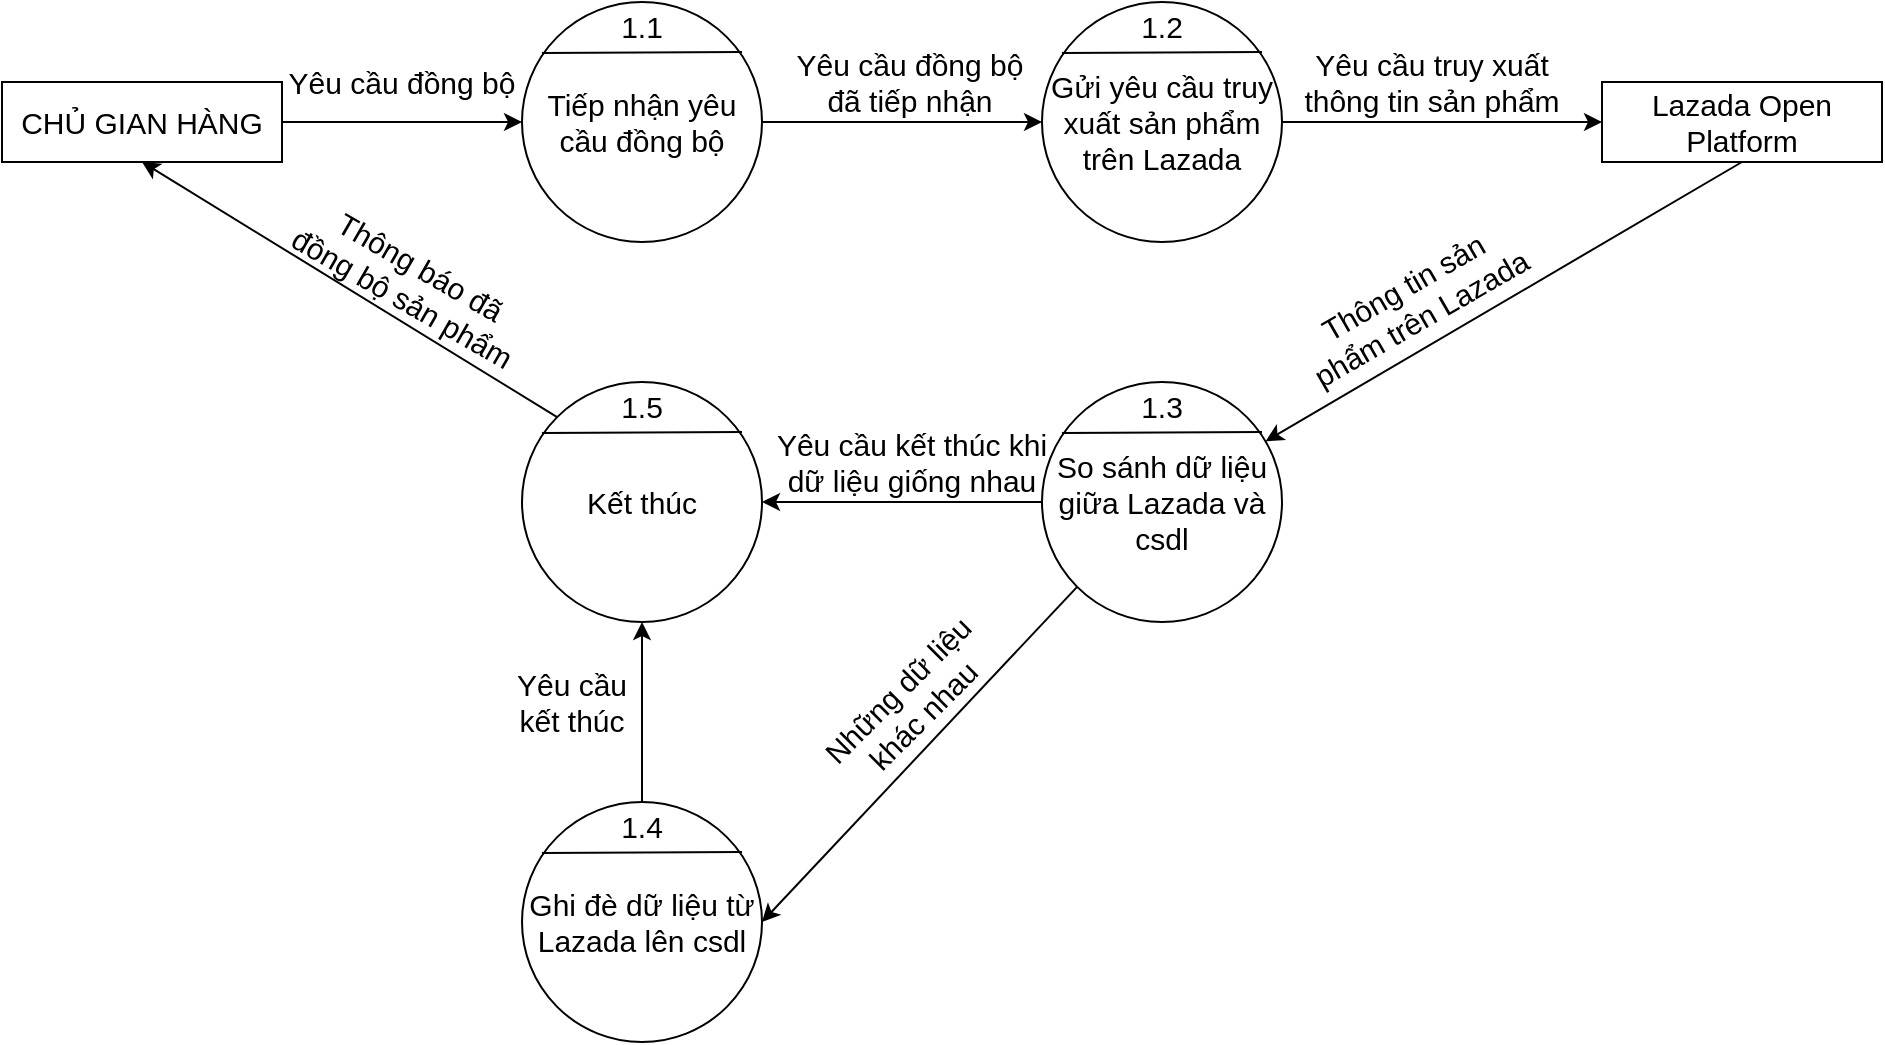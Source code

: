 <mxfile version="13.8.9-1" type="google"><diagram id="TbCR1k7F35n_21iwceaM" name="Page-1"><mxGraphModel dx="782" dy="469" grid="1" gridSize="10" guides="1" tooltips="1" connect="1" arrows="1" fold="1" page="1" pageScale="1" pageWidth="1169" pageHeight="827" math="0" shadow="0"><root><mxCell id="0"/><mxCell id="1" parent="0"/><mxCell id="3JGxLAAZG1o5Y884KUQa-1" value="CHỦ GIAN HÀNG" style="rounded=0;whiteSpace=wrap;html=1;fontSize=15;" vertex="1" parent="1"><mxGeometry x="80" y="80" width="140" height="40" as="geometry"/></mxCell><mxCell id="3JGxLAAZG1o5Y884KUQa-2" value="Tiếp nhận yêu cầu đồng bộ" style="ellipse;whiteSpace=wrap;html=1;aspect=fixed;fontSize=15;" vertex="1" parent="1"><mxGeometry x="340" y="40" width="120" height="120" as="geometry"/></mxCell><mxCell id="3JGxLAAZG1o5Y884KUQa-3" value="" style="endArrow=none;html=1;exitX=0.083;exitY=0.213;exitDx=0;exitDy=0;exitPerimeter=0;fontSize=15;" edge="1" parent="1" source="3JGxLAAZG1o5Y884KUQa-2"><mxGeometry width="50" height="50" relative="1" as="geometry"><mxPoint x="357.574" y="65.574" as="sourcePoint"/><mxPoint x="450" y="65" as="targetPoint"/></mxGeometry></mxCell><mxCell id="3JGxLAAZG1o5Y884KUQa-4" value="1.1" style="text;html=1;strokeColor=none;fillColor=none;align=center;verticalAlign=middle;whiteSpace=wrap;rounded=0;fontSize=15;" vertex="1" parent="1"><mxGeometry x="380" y="42" width="40" height="20" as="geometry"/></mxCell><mxCell id="3JGxLAAZG1o5Y884KUQa-5" value="" style="endArrow=classic;html=1;exitX=1;exitY=0.5;exitDx=0;exitDy=0;entryX=0;entryY=0.5;entryDx=0;entryDy=0;fontSize=15;" edge="1" parent="1" source="3JGxLAAZG1o5Y884KUQa-1" target="3JGxLAAZG1o5Y884KUQa-2"><mxGeometry width="50" height="50" relative="1" as="geometry"><mxPoint x="340" y="50" as="sourcePoint"/><mxPoint x="390" as="targetPoint"/></mxGeometry></mxCell><mxCell id="3JGxLAAZG1o5Y884KUQa-6" value="Yêu cầu đồng bộ" style="text;html=1;strokeColor=none;fillColor=none;align=center;verticalAlign=middle;whiteSpace=wrap;rounded=0;fontSize=15;" vertex="1" parent="1"><mxGeometry x="220" y="70" width="120" height="20" as="geometry"/></mxCell><mxCell id="3JGxLAAZG1o5Y884KUQa-7" value="Gửi yêu cầu truy xuất sản phẩm trên Lazada" style="ellipse;whiteSpace=wrap;html=1;aspect=fixed;fontSize=15;" vertex="1" parent="1"><mxGeometry x="600" y="40" width="120" height="120" as="geometry"/></mxCell><mxCell id="3JGxLAAZG1o5Y884KUQa-8" value="" style="endArrow=none;html=1;exitX=0.083;exitY=0.213;exitDx=0;exitDy=0;exitPerimeter=0;fontSize=15;" edge="1" parent="1" source="3JGxLAAZG1o5Y884KUQa-7"><mxGeometry width="50" height="50" relative="1" as="geometry"><mxPoint x="617.574" y="65.574" as="sourcePoint"/><mxPoint x="710" y="65" as="targetPoint"/></mxGeometry></mxCell><mxCell id="3JGxLAAZG1o5Y884KUQa-9" value="1.2" style="text;html=1;strokeColor=none;fillColor=none;align=center;verticalAlign=middle;whiteSpace=wrap;rounded=0;fontSize=15;" vertex="1" parent="1"><mxGeometry x="640" y="42" width="40" height="20" as="geometry"/></mxCell><mxCell id="3JGxLAAZG1o5Y884KUQa-10" value="" style="endArrow=classic;html=1;fontSize=15;exitX=1;exitY=0.5;exitDx=0;exitDy=0;entryX=0;entryY=0.5;entryDx=0;entryDy=0;" edge="1" parent="1" source="3JGxLAAZG1o5Y884KUQa-2" target="3JGxLAAZG1o5Y884KUQa-7"><mxGeometry width="50" height="50" relative="1" as="geometry"><mxPoint x="340" y="210" as="sourcePoint"/><mxPoint x="390" y="160" as="targetPoint"/></mxGeometry></mxCell><mxCell id="3JGxLAAZG1o5Y884KUQa-11" value="Yêu cầu đồng bộ đã tiếp nhận" style="text;html=1;strokeColor=none;fillColor=none;align=center;verticalAlign=middle;whiteSpace=wrap;rounded=0;fontSize=15;" vertex="1" parent="1"><mxGeometry x="474" y="70" width="120" height="20" as="geometry"/></mxCell><mxCell id="3JGxLAAZG1o5Y884KUQa-12" value="Lazada Open Platform" style="rounded=0;whiteSpace=wrap;html=1;fontSize=15;" vertex="1" parent="1"><mxGeometry x="880" y="80" width="140" height="40" as="geometry"/></mxCell><mxCell id="3JGxLAAZG1o5Y884KUQa-13" value="" style="endArrow=classic;html=1;fontSize=15;exitX=1;exitY=0.5;exitDx=0;exitDy=0;entryX=0;entryY=0.5;entryDx=0;entryDy=0;" edge="1" parent="1" source="3JGxLAAZG1o5Y884KUQa-7" target="3JGxLAAZG1o5Y884KUQa-12"><mxGeometry width="50" height="50" relative="1" as="geometry"><mxPoint x="460" y="200" as="sourcePoint"/><mxPoint x="510" y="150" as="targetPoint"/></mxGeometry></mxCell><mxCell id="3JGxLAAZG1o5Y884KUQa-14" value="Yêu cầu truy xuất thông tin sản phẩm" style="text;html=1;strokeColor=none;fillColor=none;align=center;verticalAlign=middle;whiteSpace=wrap;rounded=0;fontSize=15;rotation=0;" vertex="1" parent="1"><mxGeometry x="730" y="70" width="130" height="20" as="geometry"/></mxCell><mxCell id="3JGxLAAZG1o5Y884KUQa-15" value="So sánh dữ liệu giữa Lazada và csdl" style="ellipse;whiteSpace=wrap;html=1;aspect=fixed;fontSize=15;" vertex="1" parent="1"><mxGeometry x="600" y="230" width="120" height="120" as="geometry"/></mxCell><mxCell id="3JGxLAAZG1o5Y884KUQa-16" value="" style="endArrow=none;html=1;exitX=0.083;exitY=0.213;exitDx=0;exitDy=0;exitPerimeter=0;fontSize=15;" edge="1" parent="1" source="3JGxLAAZG1o5Y884KUQa-15"><mxGeometry width="50" height="50" relative="1" as="geometry"><mxPoint x="617.574" y="255.574" as="sourcePoint"/><mxPoint x="710" y="255" as="targetPoint"/></mxGeometry></mxCell><mxCell id="3JGxLAAZG1o5Y884KUQa-17" value="1.3" style="text;html=1;strokeColor=none;fillColor=none;align=center;verticalAlign=middle;whiteSpace=wrap;rounded=0;fontSize=15;" vertex="1" parent="1"><mxGeometry x="640" y="232" width="40" height="20" as="geometry"/></mxCell><mxCell id="3JGxLAAZG1o5Y884KUQa-18" value="" style="endArrow=classic;html=1;fontSize=15;exitX=0.5;exitY=1;exitDx=0;exitDy=0;" edge="1" parent="1" source="3JGxLAAZG1o5Y884KUQa-12" target="3JGxLAAZG1o5Y884KUQa-15"><mxGeometry width="50" height="50" relative="1" as="geometry"><mxPoint x="460" y="410" as="sourcePoint"/><mxPoint x="510" y="360" as="targetPoint"/></mxGeometry></mxCell><mxCell id="3JGxLAAZG1o5Y884KUQa-19" value="Thông tin sản phẩm trên Lazada" style="text;html=1;strokeColor=none;fillColor=none;align=center;verticalAlign=middle;whiteSpace=wrap;rounded=0;fontSize=15;rotation=-30;" vertex="1" parent="1"><mxGeometry x="720" y="180" width="130" height="20" as="geometry"/></mxCell><mxCell id="3JGxLAAZG1o5Y884KUQa-22" value="Ghi đè dữ liệu từ Lazada lên csdl" style="ellipse;whiteSpace=wrap;html=1;aspect=fixed;fontSize=15;" vertex="1" parent="1"><mxGeometry x="340" y="440" width="120" height="120" as="geometry"/></mxCell><mxCell id="3JGxLAAZG1o5Y884KUQa-23" value="" style="endArrow=none;html=1;exitX=0.083;exitY=0.213;exitDx=0;exitDy=0;exitPerimeter=0;fontSize=15;" edge="1" parent="1" source="3JGxLAAZG1o5Y884KUQa-22"><mxGeometry width="50" height="50" relative="1" as="geometry"><mxPoint x="357.574" y="465.574" as="sourcePoint"/><mxPoint x="450" y="465" as="targetPoint"/></mxGeometry></mxCell><mxCell id="3JGxLAAZG1o5Y884KUQa-24" value="1.4" style="text;html=1;strokeColor=none;fillColor=none;align=center;verticalAlign=middle;whiteSpace=wrap;rounded=0;fontSize=15;" vertex="1" parent="1"><mxGeometry x="380" y="442" width="40" height="20" as="geometry"/></mxCell><mxCell id="3JGxLAAZG1o5Y884KUQa-25" value="Kết thúc" style="ellipse;whiteSpace=wrap;html=1;aspect=fixed;fontSize=15;" vertex="1" parent="1"><mxGeometry x="340" y="230" width="120" height="120" as="geometry"/></mxCell><mxCell id="3JGxLAAZG1o5Y884KUQa-26" value="" style="endArrow=none;html=1;exitX=0.083;exitY=0.213;exitDx=0;exitDy=0;exitPerimeter=0;fontSize=15;" edge="1" parent="1" source="3JGxLAAZG1o5Y884KUQa-25"><mxGeometry width="50" height="50" relative="1" as="geometry"><mxPoint x="357.574" y="255.574" as="sourcePoint"/><mxPoint x="450" y="255" as="targetPoint"/></mxGeometry></mxCell><mxCell id="3JGxLAAZG1o5Y884KUQa-27" value="1.5" style="text;html=1;strokeColor=none;fillColor=none;align=center;verticalAlign=middle;whiteSpace=wrap;rounded=0;fontSize=15;" vertex="1" parent="1"><mxGeometry x="380" y="232" width="40" height="20" as="geometry"/></mxCell><mxCell id="3JGxLAAZG1o5Y884KUQa-28" value="" style="endArrow=classic;html=1;fontSize=15;exitX=0;exitY=1;exitDx=0;exitDy=0;entryX=1;entryY=0.5;entryDx=0;entryDy=0;" edge="1" parent="1" source="3JGxLAAZG1o5Y884KUQa-15" target="3JGxLAAZG1o5Y884KUQa-22"><mxGeometry width="50" height="50" relative="1" as="geometry"><mxPoint x="490" y="410" as="sourcePoint"/><mxPoint x="540" y="360" as="targetPoint"/></mxGeometry></mxCell><mxCell id="3JGxLAAZG1o5Y884KUQa-29" value="" style="endArrow=classic;html=1;fontSize=15;exitX=0;exitY=0.5;exitDx=0;exitDy=0;entryX=1;entryY=0.5;entryDx=0;entryDy=0;" edge="1" parent="1" source="3JGxLAAZG1o5Y884KUQa-15" target="3JGxLAAZG1o5Y884KUQa-25"><mxGeometry width="50" height="50" relative="1" as="geometry"><mxPoint x="490" y="410" as="sourcePoint"/><mxPoint x="540" y="360" as="targetPoint"/></mxGeometry></mxCell><mxCell id="3JGxLAAZG1o5Y884KUQa-30" value="" style="endArrow=classic;html=1;fontSize=15;exitX=0.5;exitY=0;exitDx=0;exitDy=0;entryX=0.5;entryY=1;entryDx=0;entryDy=0;" edge="1" parent="1" source="3JGxLAAZG1o5Y884KUQa-22" target="3JGxLAAZG1o5Y884KUQa-25"><mxGeometry width="50" height="50" relative="1" as="geometry"><mxPoint x="490" y="310" as="sourcePoint"/><mxPoint x="540" y="260" as="targetPoint"/></mxGeometry></mxCell><mxCell id="3JGxLAAZG1o5Y884KUQa-31" value="" style="endArrow=classic;html=1;fontSize=15;entryX=0.5;entryY=1;entryDx=0;entryDy=0;exitX=0;exitY=0;exitDx=0;exitDy=0;" edge="1" parent="1" source="3JGxLAAZG1o5Y884KUQa-25" target="3JGxLAAZG1o5Y884KUQa-1"><mxGeometry width="50" height="50" relative="1" as="geometry"><mxPoint x="360" y="250" as="sourcePoint"/><mxPoint x="540" y="260" as="targetPoint"/></mxGeometry></mxCell><mxCell id="3JGxLAAZG1o5Y884KUQa-32" value="Thông báo đã đồng bộ sản phẩm" style="text;html=1;strokeColor=none;fillColor=none;align=center;verticalAlign=middle;whiteSpace=wrap;rounded=0;fontSize=15;rotation=30;" vertex="1" parent="1"><mxGeometry x="220" y="170" width="130" height="20" as="geometry"/></mxCell><mxCell id="3JGxLAAZG1o5Y884KUQa-33" value="Những dữ liệu khác nhau" style="text;html=1;strokeColor=none;fillColor=none;align=center;verticalAlign=middle;whiteSpace=wrap;rounded=0;fontSize=15;rotation=-45;" vertex="1" parent="1"><mxGeometry x="479" y="380" width="110" height="20" as="geometry"/></mxCell><mxCell id="3JGxLAAZG1o5Y884KUQa-34" value="Yêu cầu kết thúc khi dữ liệu giống nhau" style="text;html=1;strokeColor=none;fillColor=none;align=center;verticalAlign=middle;whiteSpace=wrap;rounded=0;fontSize=15;" vertex="1" parent="1"><mxGeometry x="460" y="260" width="150" height="20" as="geometry"/></mxCell><mxCell id="3JGxLAAZG1o5Y884KUQa-35" value="Yêu cầu kết thúc" style="text;html=1;strokeColor=none;fillColor=none;align=center;verticalAlign=middle;whiteSpace=wrap;rounded=0;fontSize=15;" vertex="1" parent="1"><mxGeometry x="330" y="380" width="70" height="20" as="geometry"/></mxCell></root></mxGraphModel></diagram></mxfile>